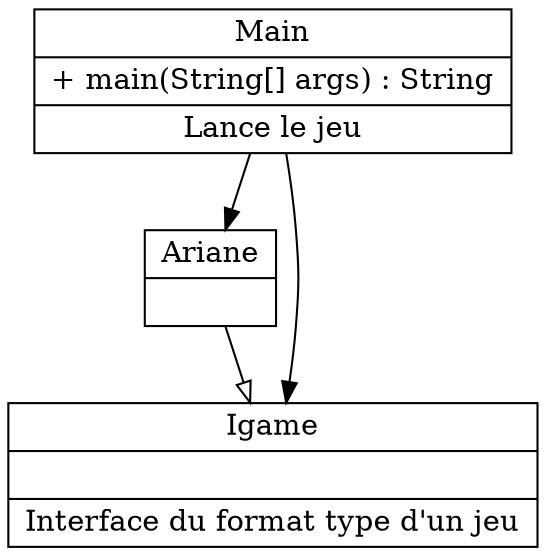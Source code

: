 # dot -Tpng visual.dot -o visual.png

digraph visual {

	node [ shape = "record" ]

	Main [ label = "{Main|+ main(String[] args) : String|Lance le jeu}" ];

	Main -> Ariane;
	Main -> IGame;

	Ariane [ label = "{Ariane|}" ];
	IGame [ label = "{Igame||Interface du format type d'un jeu}"];

	edge [ arrowhead="empty" ];
	Ariane -> IGame;
	edge [ arrowhead="normal" ];
}

/* 			Style
\l sauter une ligne
style=	filled:rempli
color=	white/red/purple/yellow/...
shape=	record:rectangle
label= ""	etiquette sur objet
edge=	arrowhead = "empty"/"normal"

fontname
fontsize

[] tableau valeur
*/

//node [<style>] : tous les trucs suivants dessinés le seront avec <style>